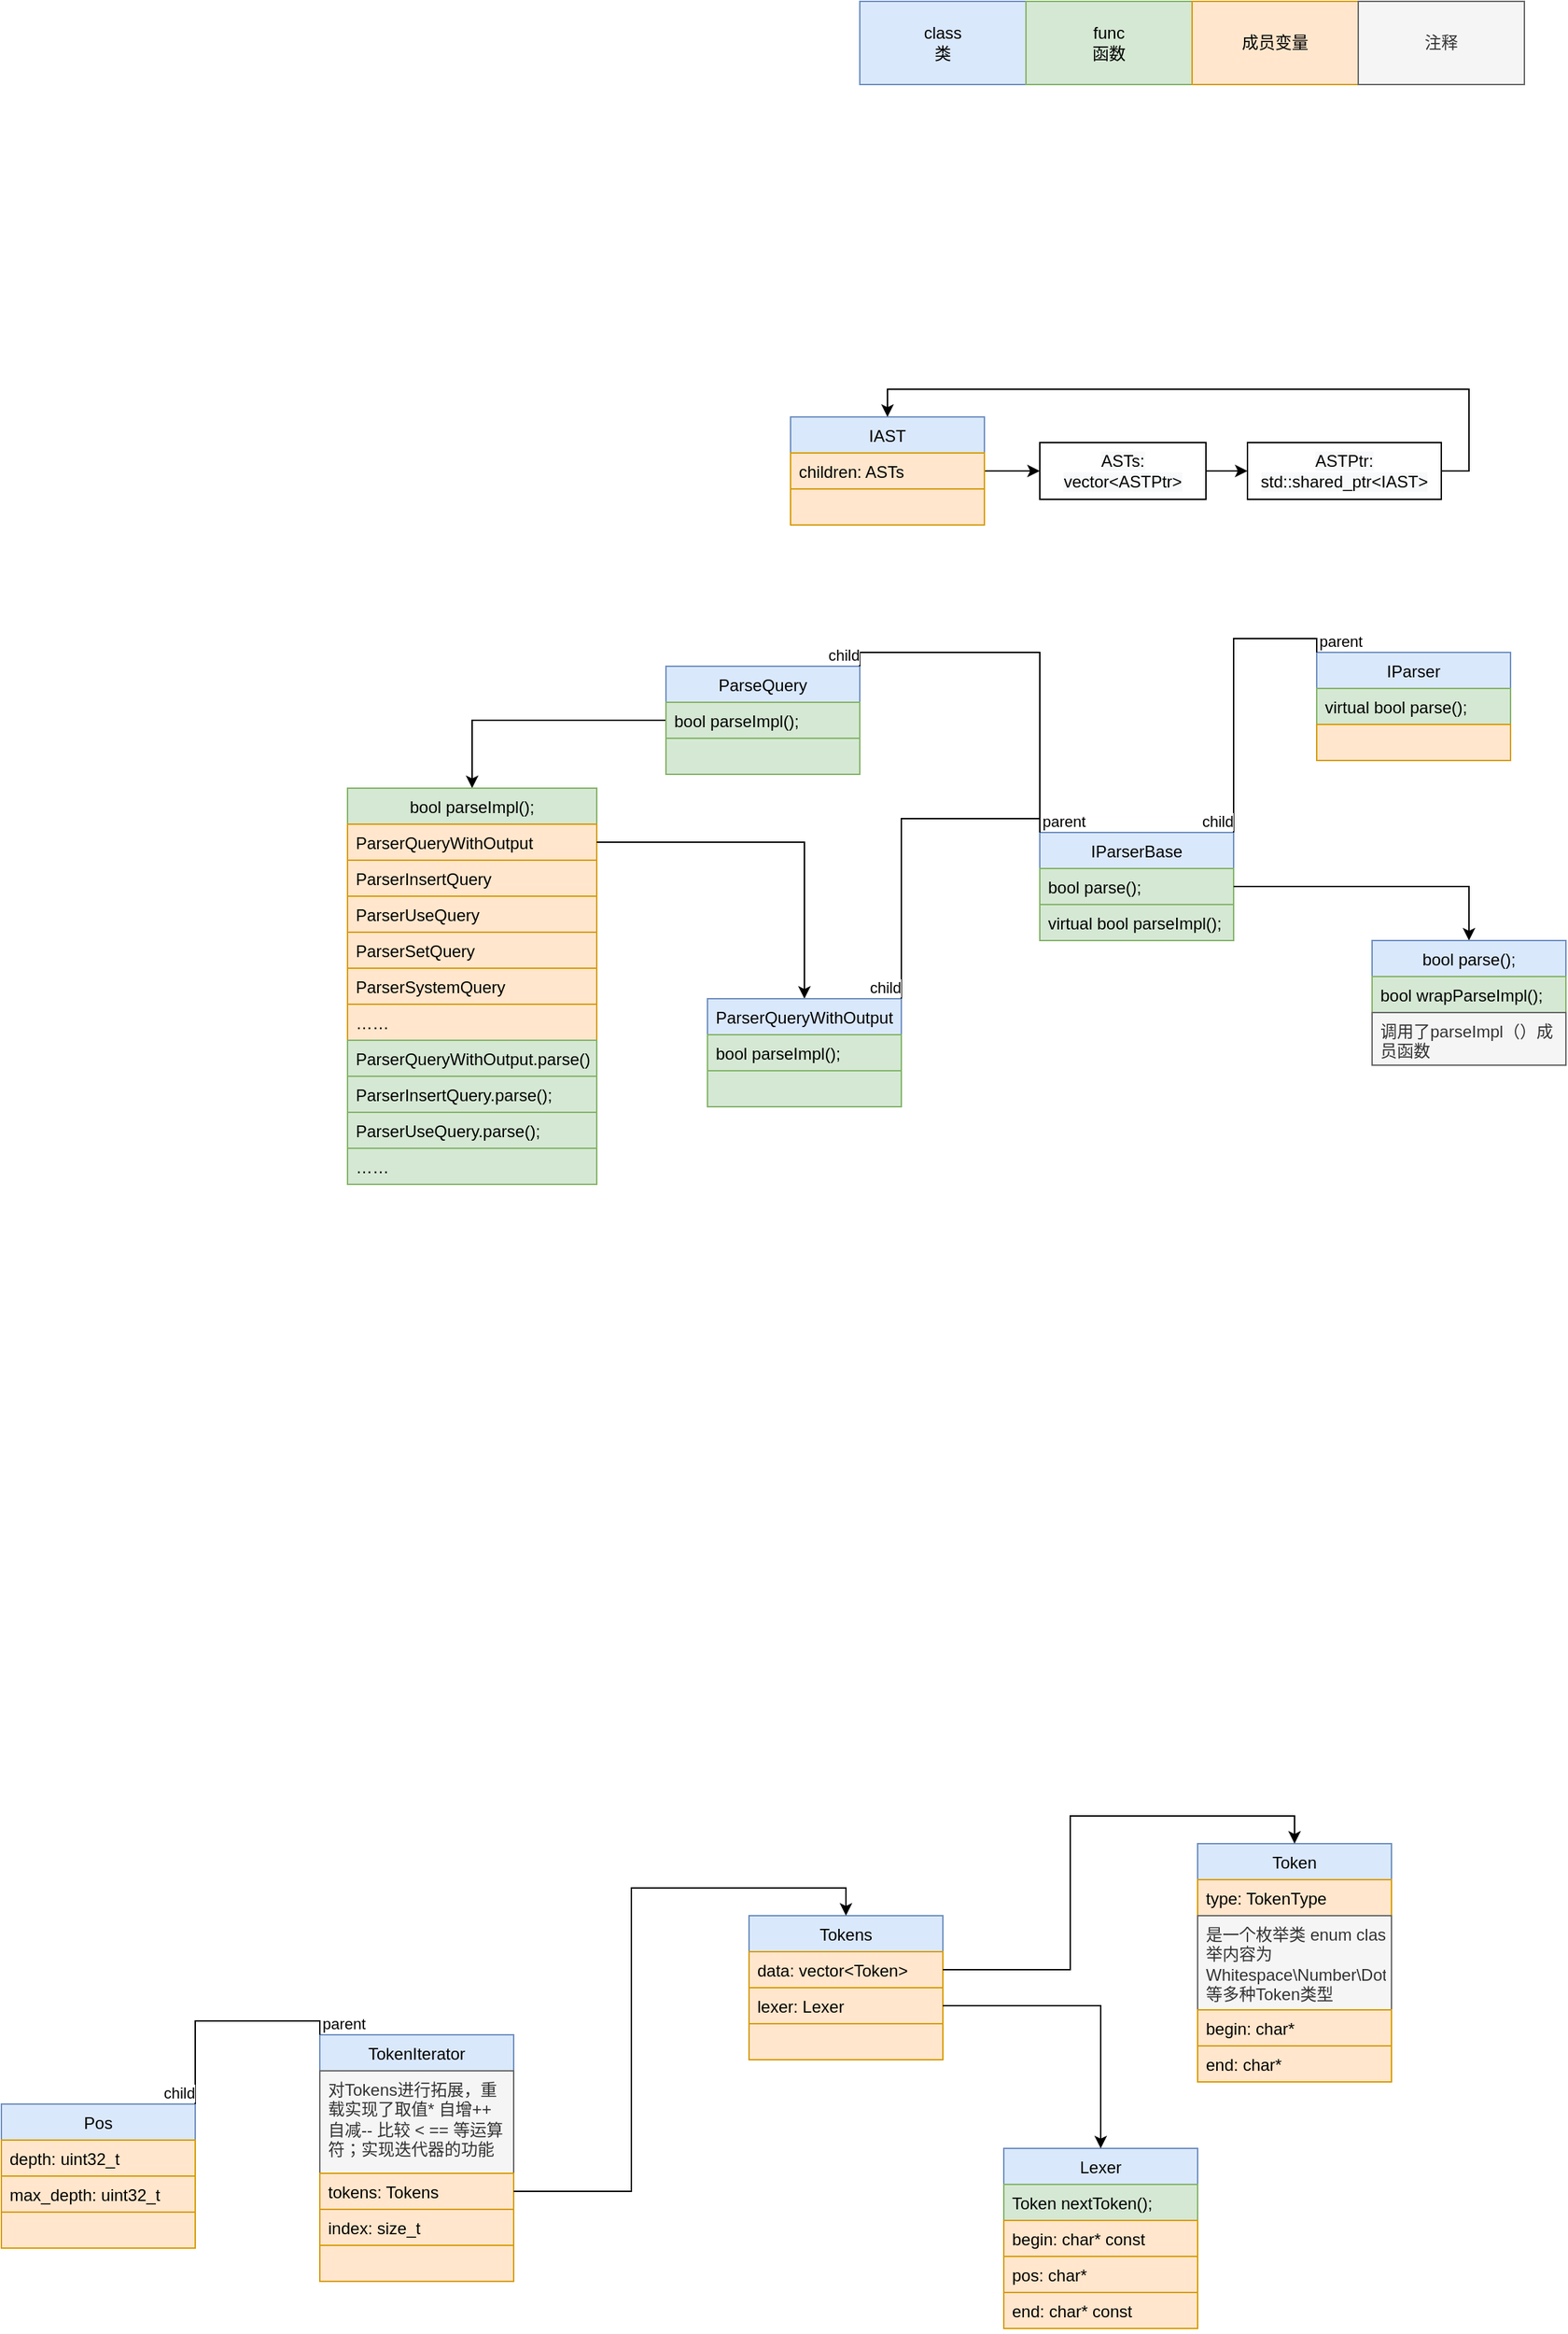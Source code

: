 <mxfile version="17.5.0" type="github">
  <diagram id="Rla5n-zzJumrxvYezBTH" name="Page-1">
    <mxGraphModel dx="2363" dy="918" grid="1" gridSize="10" guides="1" tooltips="1" connect="1" arrows="1" fold="1" page="1" pageScale="1" pageWidth="827" pageHeight="1169" math="0" shadow="0">
      <root>
        <mxCell id="0" />
        <mxCell id="1" parent="0" />
        <mxCell id="llMQX2KNaokU8Sbs1Y39-11" value="Token" style="swimlane;fontStyle=0;childLayout=stackLayout;horizontal=1;startSize=26;fillColor=#dae8fc;horizontalStack=0;resizeParent=1;resizeParentMax=0;resizeLast=0;collapsible=1;marginBottom=0;strokeColor=#6c8ebf;" vertex="1" parent="1">
          <mxGeometry x="264" y="1350" width="140" height="172" as="geometry" />
        </mxCell>
        <mxCell id="llMQX2KNaokU8Sbs1Y39-12" value="type: TokenType" style="text;strokeColor=#d79b00;fillColor=#ffe6cc;align=left;verticalAlign=top;spacingLeft=4;spacingRight=4;overflow=hidden;rotatable=0;points=[[0,0.5],[1,0.5]];portConstraint=eastwest;" vertex="1" parent="llMQX2KNaokU8Sbs1Y39-11">
          <mxGeometry y="26" width="140" height="26" as="geometry" />
        </mxCell>
        <mxCell id="llMQX2KNaokU8Sbs1Y39-64" value="是一个枚举类 enum class，枚举内容为Whitespace\Number\Dot\Error等多种Token类型" style="text;strokeColor=#666666;fillColor=#f5f5f5;align=left;verticalAlign=top;spacingLeft=4;spacingRight=4;overflow=hidden;rotatable=0;points=[[0,0.5],[1,0.5]];portConstraint=eastwest;fontColor=#333333;whiteSpace=wrap;" vertex="1" parent="llMQX2KNaokU8Sbs1Y39-11">
          <mxGeometry y="52" width="140" height="68" as="geometry" />
        </mxCell>
        <mxCell id="llMQX2KNaokU8Sbs1Y39-13" value="begin: char*" style="text;strokeColor=#d79b00;fillColor=#ffe6cc;align=left;verticalAlign=top;spacingLeft=4;spacingRight=4;overflow=hidden;rotatable=0;points=[[0,0.5],[1,0.5]];portConstraint=eastwest;" vertex="1" parent="llMQX2KNaokU8Sbs1Y39-11">
          <mxGeometry y="120" width="140" height="26" as="geometry" />
        </mxCell>
        <mxCell id="llMQX2KNaokU8Sbs1Y39-14" value="end: char*" style="text;strokeColor=#d79b00;fillColor=#ffe6cc;align=left;verticalAlign=top;spacingLeft=4;spacingRight=4;overflow=hidden;rotatable=0;points=[[0,0.5],[1,0.5]];portConstraint=eastwest;" vertex="1" parent="llMQX2KNaokU8Sbs1Y39-11">
          <mxGeometry y="146" width="140" height="26" as="geometry" />
        </mxCell>
        <mxCell id="llMQX2KNaokU8Sbs1Y39-22" value="Lexer" style="swimlane;fontStyle=0;childLayout=stackLayout;horizontal=1;startSize=26;fillColor=#dae8fc;horizontalStack=0;resizeParent=1;resizeParentMax=0;resizeLast=0;collapsible=1;marginBottom=0;html=0;strokeColor=#6c8ebf;" vertex="1" parent="1">
          <mxGeometry x="124" y="1570" width="140" height="130" as="geometry" />
        </mxCell>
        <mxCell id="llMQX2KNaokU8Sbs1Y39-23" value="Token nextToken();" style="text;strokeColor=#82b366;fillColor=#d5e8d4;align=left;verticalAlign=top;spacingLeft=4;spacingRight=4;overflow=hidden;rotatable=0;points=[[0,0.5],[1,0.5]];portConstraint=eastwest;html=0;" vertex="1" parent="llMQX2KNaokU8Sbs1Y39-22">
          <mxGeometry y="26" width="140" height="26" as="geometry" />
        </mxCell>
        <mxCell id="llMQX2KNaokU8Sbs1Y39-24" value="begin: char* const" style="text;strokeColor=#d79b00;fillColor=#ffe6cc;align=left;verticalAlign=top;spacingLeft=4;spacingRight=4;overflow=hidden;rotatable=0;points=[[0,0.5],[1,0.5]];portConstraint=eastwest;html=0;" vertex="1" parent="llMQX2KNaokU8Sbs1Y39-22">
          <mxGeometry y="52" width="140" height="26" as="geometry" />
        </mxCell>
        <mxCell id="llMQX2KNaokU8Sbs1Y39-25" value="pos: char*" style="text;strokeColor=#d79b00;fillColor=#ffe6cc;align=left;verticalAlign=top;spacingLeft=4;spacingRight=4;overflow=hidden;rotatable=0;points=[[0,0.5],[1,0.5]];portConstraint=eastwest;html=0;" vertex="1" parent="llMQX2KNaokU8Sbs1Y39-22">
          <mxGeometry y="78" width="140" height="26" as="geometry" />
        </mxCell>
        <mxCell id="llMQX2KNaokU8Sbs1Y39-30" value="end: char* const" style="text;strokeColor=#d79b00;fillColor=#ffe6cc;align=left;verticalAlign=top;spacingLeft=4;spacingRight=4;overflow=hidden;rotatable=0;points=[[0,0.5],[1,0.5]];portConstraint=eastwest;html=0;" vertex="1" parent="llMQX2KNaokU8Sbs1Y39-22">
          <mxGeometry y="104" width="140" height="26" as="geometry" />
        </mxCell>
        <mxCell id="llMQX2KNaokU8Sbs1Y39-26" value="class&lt;br&gt;类" style="rounded=0;whiteSpace=wrap;html=1;fillColor=#dae8fc;strokeColor=#6c8ebf;" vertex="1" parent="1">
          <mxGeometry x="20" y="20" width="120" height="60" as="geometry" />
        </mxCell>
        <mxCell id="llMQX2KNaokU8Sbs1Y39-27" value="func&lt;br&gt;函数" style="rounded=0;whiteSpace=wrap;html=1;fillColor=#d5e8d4;strokeColor=#82b366;" vertex="1" parent="1">
          <mxGeometry x="140" y="20" width="120" height="60" as="geometry" />
        </mxCell>
        <mxCell id="llMQX2KNaokU8Sbs1Y39-28" value="成员变量" style="rounded=0;whiteSpace=wrap;html=1;fillColor=#ffe6cc;strokeColor=#d79b00;" vertex="1" parent="1">
          <mxGeometry x="260" y="20" width="120" height="60" as="geometry" />
        </mxCell>
        <mxCell id="llMQX2KNaokU8Sbs1Y39-29" value="注释" style="rounded=0;whiteSpace=wrap;html=1;fillColor=#f5f5f5;fontColor=#333333;strokeColor=#666666;" vertex="1" parent="1">
          <mxGeometry x="380" y="20" width="120" height="60" as="geometry" />
        </mxCell>
        <mxCell id="llMQX2KNaokU8Sbs1Y39-31" value="Tokens" style="swimlane;fontStyle=0;childLayout=stackLayout;horizontal=1;startSize=26;fillColor=#dae8fc;horizontalStack=0;resizeParent=1;resizeParentMax=0;resizeLast=0;collapsible=1;marginBottom=0;strokeColor=#6c8ebf;" vertex="1" parent="1">
          <mxGeometry x="-60" y="1402" width="140" height="104" as="geometry" />
        </mxCell>
        <mxCell id="llMQX2KNaokU8Sbs1Y39-32" value="data: vector&lt;Token&gt;" style="text;strokeColor=#d79b00;fillColor=#ffe6cc;align=left;verticalAlign=top;spacingLeft=4;spacingRight=4;overflow=hidden;rotatable=0;points=[[0,0.5],[1,0.5]];portConstraint=eastwest;" vertex="1" parent="llMQX2KNaokU8Sbs1Y39-31">
          <mxGeometry y="26" width="140" height="26" as="geometry" />
        </mxCell>
        <mxCell id="llMQX2KNaokU8Sbs1Y39-33" value="lexer: Lexer" style="text;strokeColor=#d79b00;fillColor=#ffe6cc;align=left;verticalAlign=top;spacingLeft=4;spacingRight=4;overflow=hidden;rotatable=0;points=[[0,0.5],[1,0.5]];portConstraint=eastwest;" vertex="1" parent="llMQX2KNaokU8Sbs1Y39-31">
          <mxGeometry y="52" width="140" height="26" as="geometry" />
        </mxCell>
        <mxCell id="llMQX2KNaokU8Sbs1Y39-34" value="" style="text;strokeColor=#d79b00;fillColor=#ffe6cc;align=left;verticalAlign=top;spacingLeft=4;spacingRight=4;overflow=hidden;rotatable=0;points=[[0,0.5],[1,0.5]];portConstraint=eastwest;" vertex="1" parent="llMQX2KNaokU8Sbs1Y39-31">
          <mxGeometry y="78" width="140" height="26" as="geometry" />
        </mxCell>
        <mxCell id="llMQX2KNaokU8Sbs1Y39-35" style="edgeStyle=orthogonalEdgeStyle;rounded=0;orthogonalLoop=1;jettySize=auto;html=1;exitX=1;exitY=0.5;exitDx=0;exitDy=0;entryX=0.5;entryY=0;entryDx=0;entryDy=0;" edge="1" parent="1" source="llMQX2KNaokU8Sbs1Y39-32" target="llMQX2KNaokU8Sbs1Y39-11">
          <mxGeometry relative="1" as="geometry" />
        </mxCell>
        <mxCell id="llMQX2KNaokU8Sbs1Y39-36" style="edgeStyle=orthogonalEdgeStyle;rounded=0;orthogonalLoop=1;jettySize=auto;html=1;exitX=1;exitY=0.5;exitDx=0;exitDy=0;entryX=0.5;entryY=0;entryDx=0;entryDy=0;" edge="1" parent="1" source="llMQX2KNaokU8Sbs1Y39-33" target="llMQX2KNaokU8Sbs1Y39-22">
          <mxGeometry relative="1" as="geometry" />
        </mxCell>
        <mxCell id="llMQX2KNaokU8Sbs1Y39-37" value="Pos" style="swimlane;fontStyle=0;childLayout=stackLayout;horizontal=1;startSize=26;fillColor=#dae8fc;horizontalStack=0;resizeParent=1;resizeParentMax=0;resizeLast=0;collapsible=1;marginBottom=0;strokeColor=#6c8ebf;" vertex="1" parent="1">
          <mxGeometry x="-600" y="1538" width="140" height="104" as="geometry" />
        </mxCell>
        <mxCell id="llMQX2KNaokU8Sbs1Y39-38" value="depth: uint32_t" style="text;strokeColor=#d79b00;fillColor=#ffe6cc;align=left;verticalAlign=top;spacingLeft=4;spacingRight=4;overflow=hidden;rotatable=0;points=[[0,0.5],[1,0.5]];portConstraint=eastwest;" vertex="1" parent="llMQX2KNaokU8Sbs1Y39-37">
          <mxGeometry y="26" width="140" height="26" as="geometry" />
        </mxCell>
        <mxCell id="llMQX2KNaokU8Sbs1Y39-39" value="max_depth: uint32_t" style="text;strokeColor=#d79b00;fillColor=#ffe6cc;align=left;verticalAlign=top;spacingLeft=4;spacingRight=4;overflow=hidden;rotatable=0;points=[[0,0.5],[1,0.5]];portConstraint=eastwest;" vertex="1" parent="llMQX2KNaokU8Sbs1Y39-37">
          <mxGeometry y="52" width="140" height="26" as="geometry" />
        </mxCell>
        <mxCell id="llMQX2KNaokU8Sbs1Y39-40" value="" style="text;strokeColor=#d79b00;fillColor=#ffe6cc;align=left;verticalAlign=top;spacingLeft=4;spacingRight=4;overflow=hidden;rotatable=0;points=[[0,0.5],[1,0.5]];portConstraint=eastwest;" vertex="1" parent="llMQX2KNaokU8Sbs1Y39-37">
          <mxGeometry y="78" width="140" height="26" as="geometry" />
        </mxCell>
        <mxCell id="llMQX2KNaokU8Sbs1Y39-41" value="TokenIterator" style="swimlane;fontStyle=0;childLayout=stackLayout;horizontal=1;startSize=26;fillColor=#dae8fc;horizontalStack=0;resizeParent=1;resizeParentMax=0;resizeLast=0;collapsible=1;marginBottom=0;strokeColor=#6c8ebf;" vertex="1" parent="1">
          <mxGeometry x="-370" y="1488" width="140" height="178" as="geometry" />
        </mxCell>
        <mxCell id="llMQX2KNaokU8Sbs1Y39-63" value="对Tokens进行拓展，重载实现了取值* 自增++ 自减-- 比较 &lt; == 等运算符；实现迭代器的功能" style="text;strokeColor=#666666;fillColor=#f5f5f5;align=left;verticalAlign=top;spacingLeft=4;spacingRight=4;overflow=hidden;rotatable=0;points=[[0,0.5],[1,0.5]];portConstraint=eastwest;fontColor=#333333;whiteSpace=wrap;" vertex="1" parent="llMQX2KNaokU8Sbs1Y39-41">
          <mxGeometry y="26" width="140" height="74" as="geometry" />
        </mxCell>
        <mxCell id="llMQX2KNaokU8Sbs1Y39-42" value="tokens: Tokens" style="text;strokeColor=#d79b00;fillColor=#ffe6cc;align=left;verticalAlign=top;spacingLeft=4;spacingRight=4;overflow=hidden;rotatable=0;points=[[0,0.5],[1,0.5]];portConstraint=eastwest;" vertex="1" parent="llMQX2KNaokU8Sbs1Y39-41">
          <mxGeometry y="100" width="140" height="26" as="geometry" />
        </mxCell>
        <mxCell id="llMQX2KNaokU8Sbs1Y39-43" value="index: size_t" style="text;strokeColor=#d79b00;fillColor=#ffe6cc;align=left;verticalAlign=top;spacingLeft=4;spacingRight=4;overflow=hidden;rotatable=0;points=[[0,0.5],[1,0.5]];portConstraint=eastwest;" vertex="1" parent="llMQX2KNaokU8Sbs1Y39-41">
          <mxGeometry y="126" width="140" height="26" as="geometry" />
        </mxCell>
        <mxCell id="llMQX2KNaokU8Sbs1Y39-44" value="" style="text;strokeColor=#d79b00;fillColor=#ffe6cc;align=left;verticalAlign=top;spacingLeft=4;spacingRight=4;overflow=hidden;rotatable=0;points=[[0,0.5],[1,0.5]];portConstraint=eastwest;" vertex="1" parent="llMQX2KNaokU8Sbs1Y39-41">
          <mxGeometry y="152" width="140" height="26" as="geometry" />
        </mxCell>
        <mxCell id="llMQX2KNaokU8Sbs1Y39-45" style="edgeStyle=orthogonalEdgeStyle;rounded=0;orthogonalLoop=1;jettySize=auto;html=1;exitX=1;exitY=0.5;exitDx=0;exitDy=0;entryX=0.5;entryY=0;entryDx=0;entryDy=0;" edge="1" parent="1" source="llMQX2KNaokU8Sbs1Y39-42" target="llMQX2KNaokU8Sbs1Y39-31">
          <mxGeometry relative="1" as="geometry" />
        </mxCell>
        <mxCell id="llMQX2KNaokU8Sbs1Y39-67" style="edgeStyle=orthogonalEdgeStyle;rounded=0;orthogonalLoop=1;jettySize=auto;html=1;exitX=1;exitY=0.5;exitDx=0;exitDy=0;" edge="1" parent="1" source="llMQX2KNaokU8Sbs1Y39-53" target="llMQX2KNaokU8Sbs1Y39-65">
          <mxGeometry relative="1" as="geometry" />
        </mxCell>
        <mxCell id="llMQX2KNaokU8Sbs1Y39-53" value="IAST" style="swimlane;fontStyle=0;childLayout=stackLayout;horizontal=1;startSize=26;fillColor=#dae8fc;horizontalStack=0;resizeParent=1;resizeParentMax=0;resizeLast=0;collapsible=1;marginBottom=0;strokeColor=#6c8ebf;" vertex="1" parent="1">
          <mxGeometry x="-30" y="320" width="140" height="78" as="geometry" />
        </mxCell>
        <mxCell id="llMQX2KNaokU8Sbs1Y39-54" value="children: ASTs" style="text;strokeColor=#d79b00;fillColor=#ffe6cc;align=left;verticalAlign=top;spacingLeft=4;spacingRight=4;overflow=hidden;rotatable=0;points=[[0,0.5],[1,0.5]];portConstraint=eastwest;" vertex="1" parent="llMQX2KNaokU8Sbs1Y39-53">
          <mxGeometry y="26" width="140" height="26" as="geometry" />
        </mxCell>
        <mxCell id="llMQX2KNaokU8Sbs1Y39-56" value="" style="text;strokeColor=#d79b00;fillColor=#ffe6cc;align=left;verticalAlign=top;spacingLeft=4;spacingRight=4;overflow=hidden;rotatable=0;points=[[0,0.5],[1,0.5]];portConstraint=eastwest;" vertex="1" parent="llMQX2KNaokU8Sbs1Y39-53">
          <mxGeometry y="52" width="140" height="26" as="geometry" />
        </mxCell>
        <mxCell id="llMQX2KNaokU8Sbs1Y39-69" value="" style="edgeStyle=orthogonalEdgeStyle;rounded=0;orthogonalLoop=1;jettySize=auto;html=1;" edge="1" parent="1" source="llMQX2KNaokU8Sbs1Y39-65" target="llMQX2KNaokU8Sbs1Y39-68">
          <mxGeometry relative="1" as="geometry" />
        </mxCell>
        <mxCell id="llMQX2KNaokU8Sbs1Y39-65" value="&lt;meta charset=&quot;utf-8&quot;&gt;&lt;span style=&quot;color: rgb(0, 0, 0); font-family: helvetica; font-size: 12px; font-style: normal; font-weight: 400; letter-spacing: normal; text-align: center; text-indent: 0px; text-transform: none; word-spacing: 0px; background-color: rgb(248, 249, 250); display: inline; float: none;&quot;&gt;ASTs: vector&amp;lt;ASTPtr&amp;gt;&lt;/span&gt;" style="rounded=0;whiteSpace=wrap;html=1;" vertex="1" parent="1">
          <mxGeometry x="150" y="338.5" width="120" height="41" as="geometry" />
        </mxCell>
        <mxCell id="llMQX2KNaokU8Sbs1Y39-70" style="edgeStyle=orthogonalEdgeStyle;rounded=0;orthogonalLoop=1;jettySize=auto;html=1;exitX=1;exitY=0.5;exitDx=0;exitDy=0;entryX=0.5;entryY=0;entryDx=0;entryDy=0;" edge="1" parent="1" source="llMQX2KNaokU8Sbs1Y39-68" target="llMQX2KNaokU8Sbs1Y39-53">
          <mxGeometry relative="1" as="geometry">
            <mxPoint x="290" y="290" as="targetPoint" />
            <Array as="points">
              <mxPoint x="460" y="359" />
              <mxPoint x="460" y="300" />
              <mxPoint x="40" y="300" />
            </Array>
          </mxGeometry>
        </mxCell>
        <mxCell id="llMQX2KNaokU8Sbs1Y39-68" value="&lt;span style=&quot;color: rgb(0 , 0 , 0) ; font-family: &amp;#34;helvetica&amp;#34; ; font-size: 12px ; font-style: normal ; font-weight: 400 ; letter-spacing: normal ; text-align: center ; text-indent: 0px ; text-transform: none ; word-spacing: 0px ; background-color: rgb(248 , 249 , 250) ; display: inline ; float: none&quot;&gt;ASTPtr: std::shared_ptr&amp;lt;IAST&amp;gt;&lt;/span&gt;" style="rounded=0;whiteSpace=wrap;html=1;" vertex="1" parent="1">
          <mxGeometry x="300" y="338.5" width="140" height="41" as="geometry" />
        </mxCell>
        <mxCell id="llMQX2KNaokU8Sbs1Y39-71" value="IParser" style="swimlane;fontStyle=0;childLayout=stackLayout;horizontal=1;startSize=26;fillColor=#dae8fc;horizontalStack=0;resizeParent=1;resizeParentMax=0;resizeLast=0;collapsible=1;marginBottom=0;strokeColor=#6c8ebf;" vertex="1" parent="1">
          <mxGeometry x="350" y="490" width="140" height="78" as="geometry" />
        </mxCell>
        <mxCell id="llMQX2KNaokU8Sbs1Y39-72" value="virtual bool parse();" style="text;strokeColor=#82b366;fillColor=#d5e8d4;align=left;verticalAlign=top;spacingLeft=4;spacingRight=4;overflow=hidden;rotatable=0;points=[[0,0.5],[1,0.5]];portConstraint=eastwest;" vertex="1" parent="llMQX2KNaokU8Sbs1Y39-71">
          <mxGeometry y="26" width="140" height="26" as="geometry" />
        </mxCell>
        <mxCell id="llMQX2KNaokU8Sbs1Y39-73" value="" style="text;strokeColor=#d79b00;fillColor=#ffe6cc;align=left;verticalAlign=top;spacingLeft=4;spacingRight=4;overflow=hidden;rotatable=0;points=[[0,0.5],[1,0.5]];portConstraint=eastwest;" vertex="1" parent="llMQX2KNaokU8Sbs1Y39-71">
          <mxGeometry y="52" width="140" height="26" as="geometry" />
        </mxCell>
        <mxCell id="llMQX2KNaokU8Sbs1Y39-74" value="IParserBase" style="swimlane;fontStyle=0;childLayout=stackLayout;horizontal=1;startSize=26;fillColor=#dae8fc;horizontalStack=0;resizeParent=1;resizeParentMax=0;resizeLast=0;collapsible=1;marginBottom=0;strokeColor=#6c8ebf;" vertex="1" parent="1">
          <mxGeometry x="150" y="620" width="140" height="78" as="geometry" />
        </mxCell>
        <mxCell id="llMQX2KNaokU8Sbs1Y39-75" value="bool parse();" style="text;strokeColor=#82b366;fillColor=#d5e8d4;align=left;verticalAlign=top;spacingLeft=4;spacingRight=4;overflow=hidden;rotatable=0;points=[[0,0.5],[1,0.5]];portConstraint=eastwest;" vertex="1" parent="llMQX2KNaokU8Sbs1Y39-74">
          <mxGeometry y="26" width="140" height="26" as="geometry" />
        </mxCell>
        <mxCell id="llMQX2KNaokU8Sbs1Y39-76" value="virtual bool parseImpl();" style="text;strokeColor=#82b366;fillColor=#d5e8d4;align=left;verticalAlign=top;spacingLeft=4;spacingRight=4;overflow=hidden;rotatable=0;points=[[0,0.5],[1,0.5]];portConstraint=eastwest;" vertex="1" parent="llMQX2KNaokU8Sbs1Y39-74">
          <mxGeometry y="52" width="140" height="26" as="geometry" />
        </mxCell>
        <mxCell id="llMQX2KNaokU8Sbs1Y39-78" value="" style="endArrow=none;html=1;edgeStyle=orthogonalEdgeStyle;rounded=0;exitX=0;exitY=0;exitDx=0;exitDy=0;entryX=1;entryY=0;entryDx=0;entryDy=0;" edge="1" parent="1" source="llMQX2KNaokU8Sbs1Y39-41" target="llMQX2KNaokU8Sbs1Y39-37">
          <mxGeometry relative="1" as="geometry">
            <mxPoint x="-650" y="1550" as="sourcePoint" />
            <mxPoint x="-490" y="1550" as="targetPoint" />
          </mxGeometry>
        </mxCell>
        <mxCell id="llMQX2KNaokU8Sbs1Y39-79" value="parent" style="edgeLabel;resizable=0;html=1;align=left;verticalAlign=bottom;" connectable="0" vertex="1" parent="llMQX2KNaokU8Sbs1Y39-78">
          <mxGeometry x="-1" relative="1" as="geometry" />
        </mxCell>
        <mxCell id="llMQX2KNaokU8Sbs1Y39-80" value="child" style="edgeLabel;resizable=0;html=1;align=right;verticalAlign=bottom;" connectable="0" vertex="1" parent="llMQX2KNaokU8Sbs1Y39-78">
          <mxGeometry x="1" relative="1" as="geometry" />
        </mxCell>
        <mxCell id="llMQX2KNaokU8Sbs1Y39-81" value="" style="endArrow=none;html=1;edgeStyle=orthogonalEdgeStyle;rounded=0;exitX=0;exitY=0;exitDx=0;exitDy=0;entryX=1;entryY=0;entryDx=0;entryDy=0;" edge="1" parent="1" source="llMQX2KNaokU8Sbs1Y39-71" target="llMQX2KNaokU8Sbs1Y39-74">
          <mxGeometry relative="1" as="geometry">
            <mxPoint x="160" y="570" as="sourcePoint" />
            <mxPoint x="320" y="570" as="targetPoint" />
          </mxGeometry>
        </mxCell>
        <mxCell id="llMQX2KNaokU8Sbs1Y39-82" value="parent" style="edgeLabel;resizable=0;html=1;align=left;verticalAlign=bottom;" connectable="0" vertex="1" parent="llMQX2KNaokU8Sbs1Y39-81">
          <mxGeometry x="-1" relative="1" as="geometry" />
        </mxCell>
        <mxCell id="llMQX2KNaokU8Sbs1Y39-83" value="child" style="edgeLabel;resizable=0;html=1;align=right;verticalAlign=bottom;" connectable="0" vertex="1" parent="llMQX2KNaokU8Sbs1Y39-81">
          <mxGeometry x="1" relative="1" as="geometry" />
        </mxCell>
        <mxCell id="llMQX2KNaokU8Sbs1Y39-94" style="edgeStyle=orthogonalEdgeStyle;rounded=0;orthogonalLoop=1;jettySize=auto;html=1;exitX=0;exitY=0.5;exitDx=0;exitDy=0;entryX=0.5;entryY=0;entryDx=0;entryDy=0;" edge="1" parent="1" source="llMQX2KNaokU8Sbs1Y39-84" target="llMQX2KNaokU8Sbs1Y39-91">
          <mxGeometry relative="1" as="geometry" />
        </mxCell>
        <mxCell id="llMQX2KNaokU8Sbs1Y39-84" value="ParseQuery" style="swimlane;fontStyle=0;childLayout=stackLayout;horizontal=1;startSize=26;fillColor=#dae8fc;horizontalStack=0;resizeParent=1;resizeParentMax=0;resizeLast=0;collapsible=1;marginBottom=0;strokeColor=#6c8ebf;" vertex="1" parent="1">
          <mxGeometry x="-120" y="500" width="140" height="78" as="geometry" />
        </mxCell>
        <mxCell id="llMQX2KNaokU8Sbs1Y39-85" value="bool parseImpl();" style="text;strokeColor=#82b366;fillColor=#d5e8d4;align=left;verticalAlign=top;spacingLeft=4;spacingRight=4;overflow=hidden;rotatable=0;points=[[0,0.5],[1,0.5]];portConstraint=eastwest;" vertex="1" parent="llMQX2KNaokU8Sbs1Y39-84">
          <mxGeometry y="26" width="140" height="26" as="geometry" />
        </mxCell>
        <mxCell id="llMQX2KNaokU8Sbs1Y39-86" value="" style="text;strokeColor=#82b366;fillColor=#d5e8d4;align=left;verticalAlign=top;spacingLeft=4;spacingRight=4;overflow=hidden;rotatable=0;points=[[0,0.5],[1,0.5]];portConstraint=eastwest;" vertex="1" parent="llMQX2KNaokU8Sbs1Y39-84">
          <mxGeometry y="52" width="140" height="26" as="geometry" />
        </mxCell>
        <mxCell id="llMQX2KNaokU8Sbs1Y39-88" value="" style="endArrow=none;html=1;edgeStyle=orthogonalEdgeStyle;rounded=0;exitX=0;exitY=0;exitDx=0;exitDy=0;entryX=1;entryY=0;entryDx=0;entryDy=0;" edge="1" parent="1" source="llMQX2KNaokU8Sbs1Y39-74" target="llMQX2KNaokU8Sbs1Y39-84">
          <mxGeometry relative="1" as="geometry">
            <mxPoint x="160" y="570" as="sourcePoint" />
            <mxPoint x="320" y="570" as="targetPoint" />
          </mxGeometry>
        </mxCell>
        <mxCell id="llMQX2KNaokU8Sbs1Y39-89" value="parent" style="edgeLabel;resizable=0;html=1;align=left;verticalAlign=bottom;" connectable="0" vertex="1" parent="llMQX2KNaokU8Sbs1Y39-88">
          <mxGeometry x="-1" relative="1" as="geometry" />
        </mxCell>
        <mxCell id="llMQX2KNaokU8Sbs1Y39-90" value="child" style="edgeLabel;resizable=0;html=1;align=right;verticalAlign=bottom;" connectable="0" vertex="1" parent="llMQX2KNaokU8Sbs1Y39-88">
          <mxGeometry x="1" relative="1" as="geometry" />
        </mxCell>
        <mxCell id="llMQX2KNaokU8Sbs1Y39-91" value="bool parseImpl();" style="swimlane;fontStyle=0;childLayout=stackLayout;horizontal=1;startSize=26;fillColor=#d5e8d4;horizontalStack=0;resizeParent=1;resizeParentMax=0;resizeLast=0;collapsible=1;marginBottom=0;strokeColor=#82b366;" vertex="1" parent="1">
          <mxGeometry x="-350" y="588" width="180" height="286" as="geometry" />
        </mxCell>
        <mxCell id="llMQX2KNaokU8Sbs1Y39-92" value="ParserQueryWithOutput" style="text;strokeColor=#d79b00;fillColor=#ffe6cc;align=left;verticalAlign=top;spacingLeft=4;spacingRight=4;overflow=hidden;rotatable=0;points=[[0,0.5],[1,0.5]];portConstraint=eastwest;" vertex="1" parent="llMQX2KNaokU8Sbs1Y39-91">
          <mxGeometry y="26" width="180" height="26" as="geometry" />
        </mxCell>
        <mxCell id="llMQX2KNaokU8Sbs1Y39-93" value="ParserInsertQuery" style="text;strokeColor=#d79b00;fillColor=#ffe6cc;align=left;verticalAlign=top;spacingLeft=4;spacingRight=4;overflow=hidden;rotatable=0;points=[[0,0.5],[1,0.5]];portConstraint=eastwest;" vertex="1" parent="llMQX2KNaokU8Sbs1Y39-91">
          <mxGeometry y="52" width="180" height="26" as="geometry" />
        </mxCell>
        <mxCell id="llMQX2KNaokU8Sbs1Y39-99" value="ParserUseQuery" style="text;strokeColor=#d79b00;fillColor=#ffe6cc;align=left;verticalAlign=top;spacingLeft=4;spacingRight=4;overflow=hidden;rotatable=0;points=[[0,0.5],[1,0.5]];portConstraint=eastwest;" vertex="1" parent="llMQX2KNaokU8Sbs1Y39-91">
          <mxGeometry y="78" width="180" height="26" as="geometry" />
        </mxCell>
        <mxCell id="llMQX2KNaokU8Sbs1Y39-98" value="ParserSetQuery" style="text;strokeColor=#d79b00;fillColor=#ffe6cc;align=left;verticalAlign=top;spacingLeft=4;spacingRight=4;overflow=hidden;rotatable=0;points=[[0,0.5],[1,0.5]];portConstraint=eastwest;" vertex="1" parent="llMQX2KNaokU8Sbs1Y39-91">
          <mxGeometry y="104" width="180" height="26" as="geometry" />
        </mxCell>
        <mxCell id="llMQX2KNaokU8Sbs1Y39-97" value="ParserSystemQuery" style="text;strokeColor=#d79b00;fillColor=#ffe6cc;align=left;verticalAlign=top;spacingLeft=4;spacingRight=4;overflow=hidden;rotatable=0;points=[[0,0.5],[1,0.5]];portConstraint=eastwest;" vertex="1" parent="llMQX2KNaokU8Sbs1Y39-91">
          <mxGeometry y="130" width="180" height="26" as="geometry" />
        </mxCell>
        <mxCell id="llMQX2KNaokU8Sbs1Y39-96" value="……" style="text;strokeColor=#d79b00;fillColor=#ffe6cc;align=left;verticalAlign=top;spacingLeft=4;spacingRight=4;overflow=hidden;rotatable=0;points=[[0,0.5],[1,0.5]];portConstraint=eastwest;" vertex="1" parent="llMQX2KNaokU8Sbs1Y39-91">
          <mxGeometry y="156" width="180" height="26" as="geometry" />
        </mxCell>
        <mxCell id="llMQX2KNaokU8Sbs1Y39-95" value="ParserQueryWithOutput.parse();" style="text;strokeColor=#82b366;fillColor=#d5e8d4;align=left;verticalAlign=top;spacingLeft=4;spacingRight=4;overflow=hidden;rotatable=0;points=[[0,0.5],[1,0.5]];portConstraint=eastwest;" vertex="1" parent="llMQX2KNaokU8Sbs1Y39-91">
          <mxGeometry y="182" width="180" height="26" as="geometry" />
        </mxCell>
        <mxCell id="llMQX2KNaokU8Sbs1Y39-109" value="ParserInsertQuery.parse();" style="text;strokeColor=#82b366;fillColor=#d5e8d4;align=left;verticalAlign=top;spacingLeft=4;spacingRight=4;overflow=hidden;rotatable=0;points=[[0,0.5],[1,0.5]];portConstraint=eastwest;" vertex="1" parent="llMQX2KNaokU8Sbs1Y39-91">
          <mxGeometry y="208" width="180" height="26" as="geometry" />
        </mxCell>
        <mxCell id="llMQX2KNaokU8Sbs1Y39-108" value="ParserUseQuery.parse();" style="text;strokeColor=#82b366;fillColor=#d5e8d4;align=left;verticalAlign=top;spacingLeft=4;spacingRight=4;overflow=hidden;rotatable=0;points=[[0,0.5],[1,0.5]];portConstraint=eastwest;" vertex="1" parent="llMQX2KNaokU8Sbs1Y39-91">
          <mxGeometry y="234" width="180" height="26" as="geometry" />
        </mxCell>
        <mxCell id="llMQX2KNaokU8Sbs1Y39-107" value="……" style="text;strokeColor=#82b366;fillColor=#d5e8d4;align=left;verticalAlign=top;spacingLeft=4;spacingRight=4;overflow=hidden;rotatable=0;points=[[0,0.5],[1,0.5]];portConstraint=eastwest;" vertex="1" parent="llMQX2KNaokU8Sbs1Y39-91">
          <mxGeometry y="260" width="180" height="26" as="geometry" />
        </mxCell>
        <mxCell id="llMQX2KNaokU8Sbs1Y39-100" style="edgeStyle=orthogonalEdgeStyle;rounded=0;orthogonalLoop=1;jettySize=auto;html=1;exitX=1;exitY=0.5;exitDx=0;exitDy=0;entryX=0.5;entryY=0;entryDx=0;entryDy=0;" edge="1" parent="1" source="llMQX2KNaokU8Sbs1Y39-92" target="llMQX2KNaokU8Sbs1Y39-101">
          <mxGeometry relative="1" as="geometry">
            <mxPoint x="-20" y="720" as="targetPoint" />
          </mxGeometry>
        </mxCell>
        <mxCell id="llMQX2KNaokU8Sbs1Y39-101" value="ParserQueryWithOutput" style="swimlane;fontStyle=0;childLayout=stackLayout;horizontal=1;startSize=26;fillColor=#dae8fc;horizontalStack=0;resizeParent=1;resizeParentMax=0;resizeLast=0;collapsible=1;marginBottom=0;strokeColor=#6c8ebf;" vertex="1" parent="1">
          <mxGeometry x="-90" y="740" width="140" height="78" as="geometry" />
        </mxCell>
        <mxCell id="llMQX2KNaokU8Sbs1Y39-102" value="bool parseImpl();" style="text;strokeColor=#82b366;fillColor=#d5e8d4;align=left;verticalAlign=top;spacingLeft=4;spacingRight=4;overflow=hidden;rotatable=0;points=[[0,0.5],[1,0.5]];portConstraint=eastwest;" vertex="1" parent="llMQX2KNaokU8Sbs1Y39-101">
          <mxGeometry y="26" width="140" height="26" as="geometry" />
        </mxCell>
        <mxCell id="llMQX2KNaokU8Sbs1Y39-103" value="" style="text;strokeColor=#82b366;fillColor=#d5e8d4;align=left;verticalAlign=top;spacingLeft=4;spacingRight=4;overflow=hidden;rotatable=0;points=[[0,0.5],[1,0.5]];portConstraint=eastwest;" vertex="1" parent="llMQX2KNaokU8Sbs1Y39-101">
          <mxGeometry y="52" width="140" height="26" as="geometry" />
        </mxCell>
        <mxCell id="llMQX2KNaokU8Sbs1Y39-104" value="" style="endArrow=none;html=1;edgeStyle=orthogonalEdgeStyle;rounded=0;entryX=1;entryY=0;entryDx=0;entryDy=0;exitX=0;exitY=0;exitDx=0;exitDy=0;" edge="1" parent="1" source="llMQX2KNaokU8Sbs1Y39-74" target="llMQX2KNaokU8Sbs1Y39-101">
          <mxGeometry relative="1" as="geometry">
            <mxPoint x="120" y="510" as="sourcePoint" />
            <mxPoint x="120" y="680" as="targetPoint" />
          </mxGeometry>
        </mxCell>
        <mxCell id="llMQX2KNaokU8Sbs1Y39-105" value="parent" style="edgeLabel;resizable=0;html=1;align=left;verticalAlign=bottom;" connectable="0" vertex="1" parent="llMQX2KNaokU8Sbs1Y39-104">
          <mxGeometry x="-1" relative="1" as="geometry" />
        </mxCell>
        <mxCell id="llMQX2KNaokU8Sbs1Y39-106" value="child" style="edgeLabel;resizable=0;html=1;align=right;verticalAlign=bottom;" connectable="0" vertex="1" parent="llMQX2KNaokU8Sbs1Y39-104">
          <mxGeometry x="1" relative="1" as="geometry" />
        </mxCell>
        <mxCell id="llMQX2KNaokU8Sbs1Y39-110" style="edgeStyle=orthogonalEdgeStyle;rounded=0;orthogonalLoop=1;jettySize=auto;html=1;exitX=1;exitY=0.5;exitDx=0;exitDy=0;entryX=0.5;entryY=0;entryDx=0;entryDy=0;" edge="1" parent="1" source="llMQX2KNaokU8Sbs1Y39-75" target="llMQX2KNaokU8Sbs1Y39-111">
          <mxGeometry relative="1" as="geometry">
            <mxPoint x="380" y="658.935" as="targetPoint" />
          </mxGeometry>
        </mxCell>
        <mxCell id="llMQX2KNaokU8Sbs1Y39-111" value="bool parse();" style="swimlane;fontStyle=0;childLayout=stackLayout;horizontal=1;startSize=26;fillColor=#dae8fc;horizontalStack=0;resizeParent=1;resizeParentMax=0;resizeLast=0;collapsible=1;marginBottom=0;strokeColor=#6c8ebf;" vertex="1" parent="1">
          <mxGeometry x="390" y="698" width="140" height="90" as="geometry" />
        </mxCell>
        <mxCell id="llMQX2KNaokU8Sbs1Y39-112" value="bool wrapParseImpl();" style="text;strokeColor=#82b366;fillColor=#d5e8d4;align=left;verticalAlign=top;spacingLeft=4;spacingRight=4;overflow=hidden;rotatable=0;points=[[0,0.5],[1,0.5]];portConstraint=eastwest;" vertex="1" parent="llMQX2KNaokU8Sbs1Y39-111">
          <mxGeometry y="26" width="140" height="26" as="geometry" />
        </mxCell>
        <mxCell id="llMQX2KNaokU8Sbs1Y39-113" value="调用了parseImpl（）成员函数" style="text;strokeColor=#666666;fillColor=#f5f5f5;align=left;verticalAlign=top;spacingLeft=4;spacingRight=4;overflow=hidden;rotatable=0;points=[[0,0.5],[1,0.5]];portConstraint=eastwest;fontColor=#333333;whiteSpace=wrap;" vertex="1" parent="llMQX2KNaokU8Sbs1Y39-111">
          <mxGeometry y="52" width="140" height="38" as="geometry" />
        </mxCell>
      </root>
    </mxGraphModel>
  </diagram>
</mxfile>
